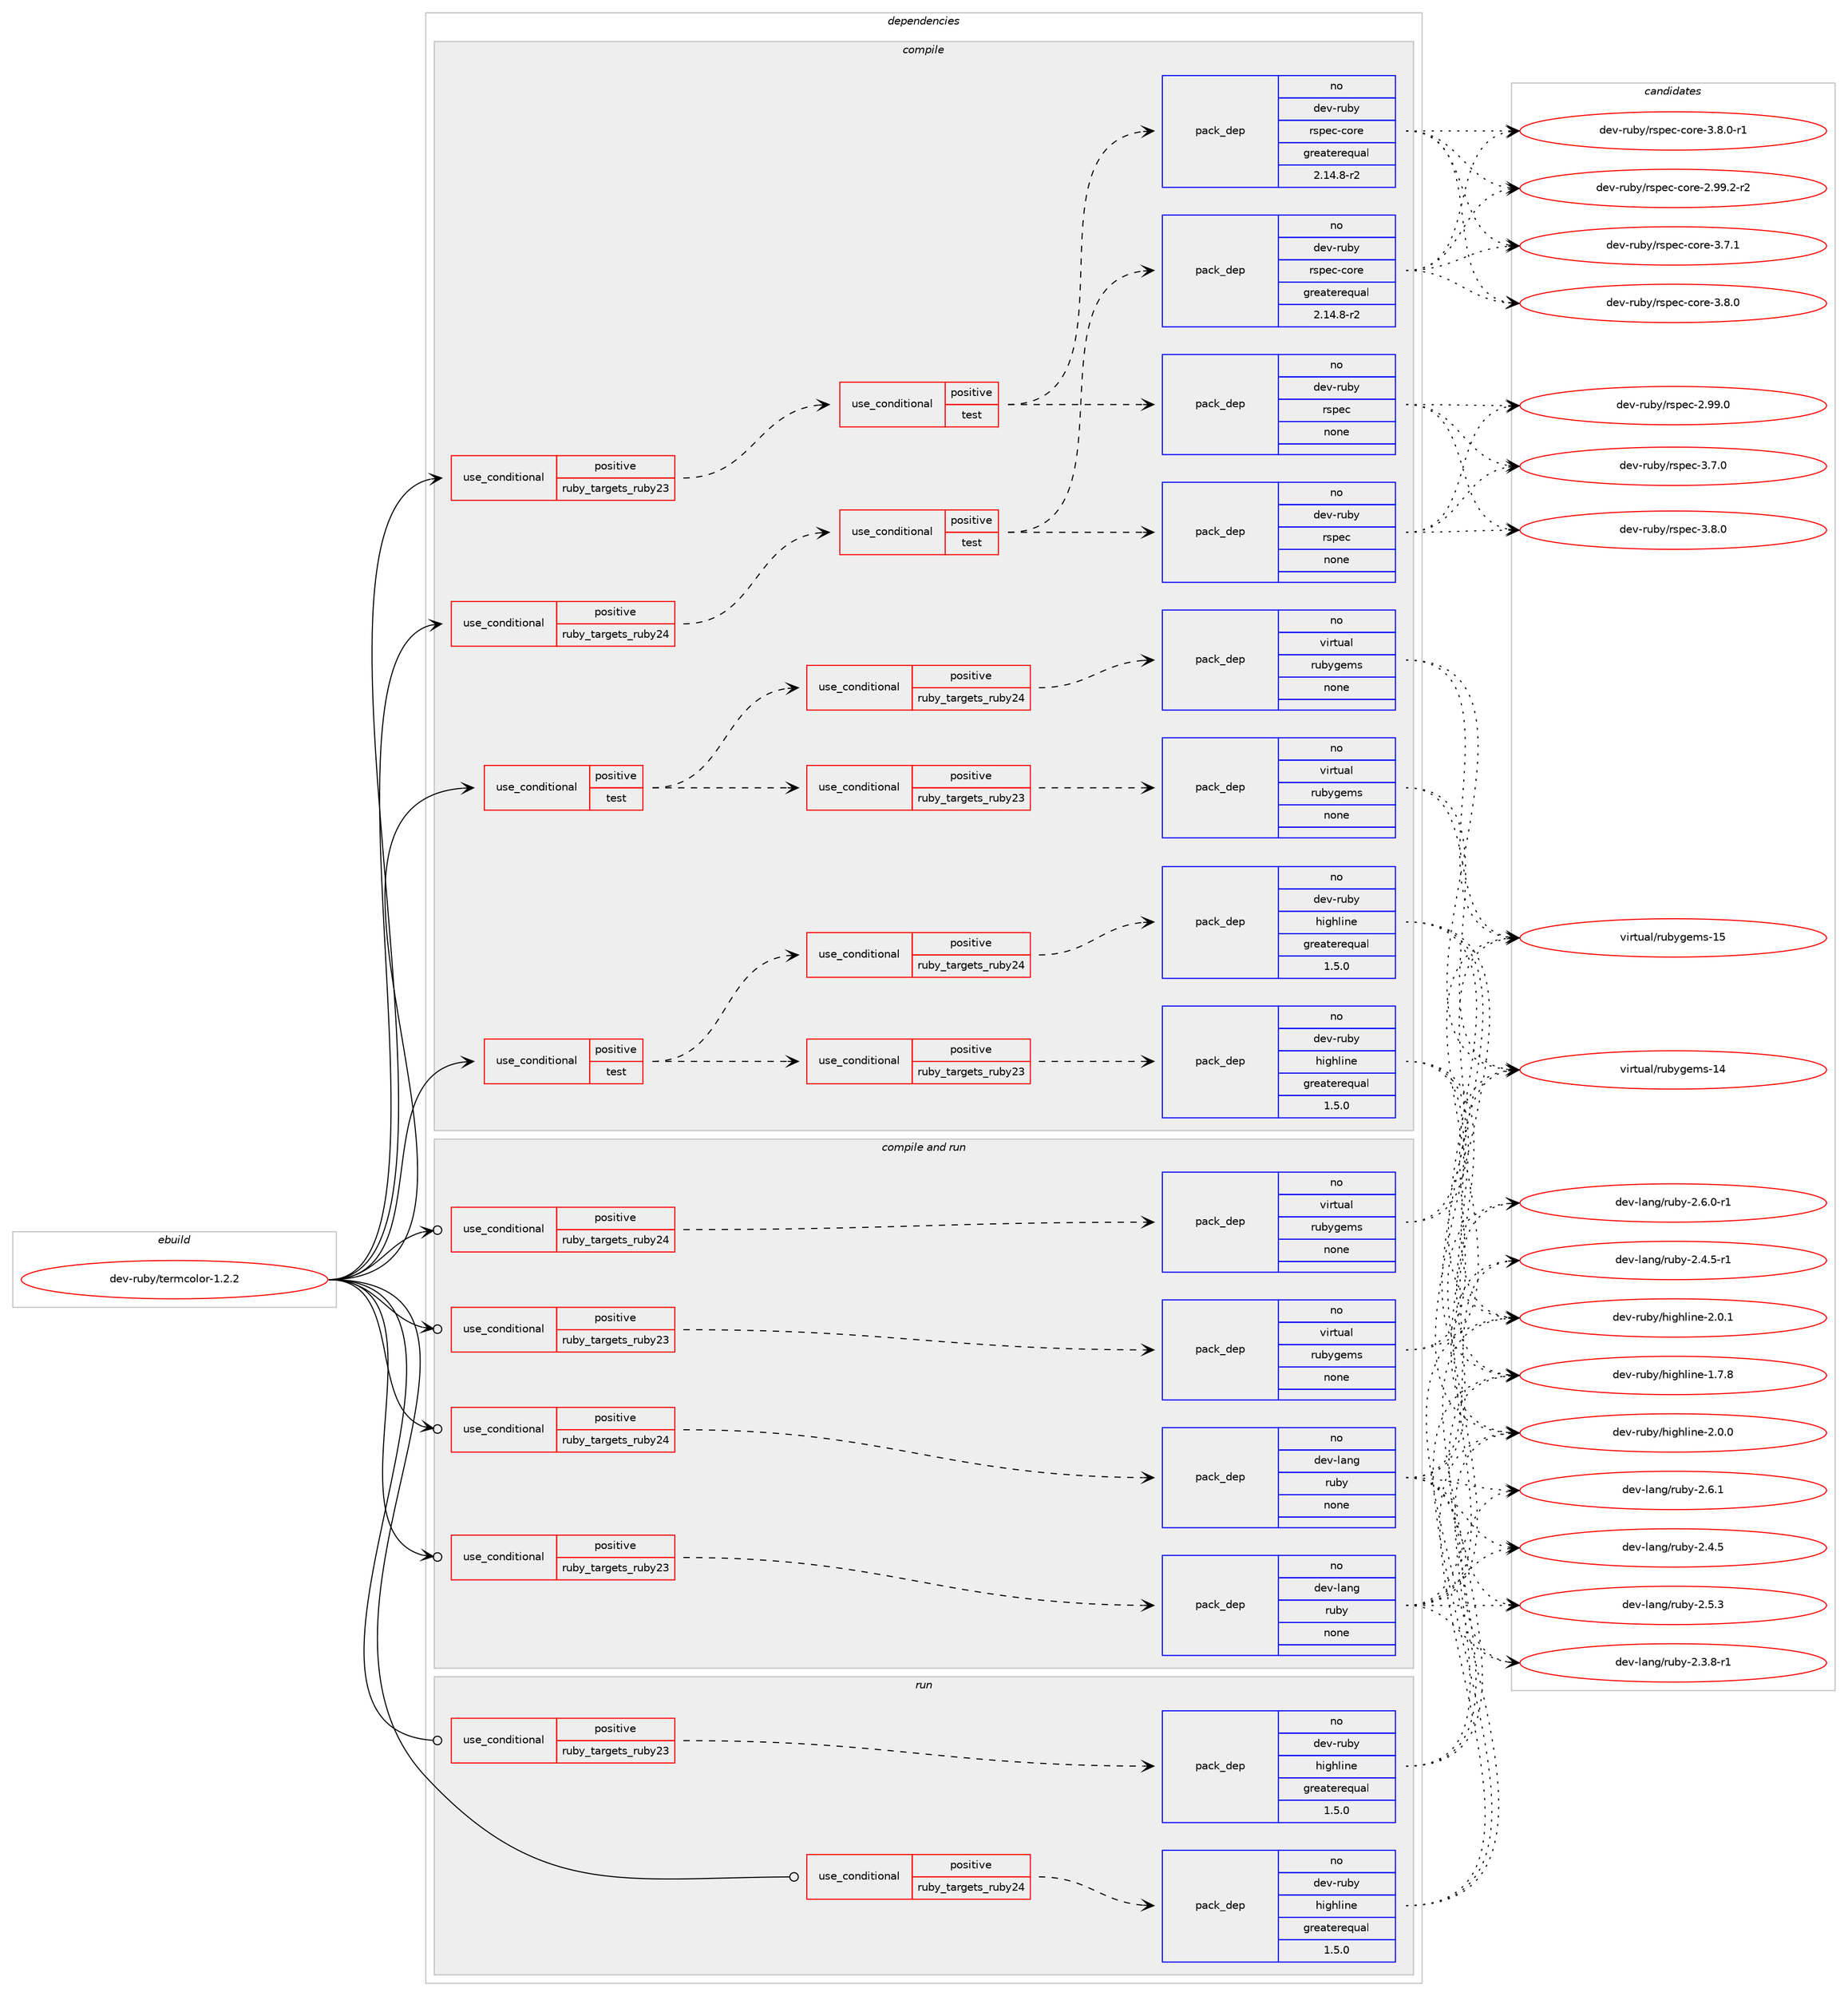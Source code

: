 digraph prolog {

# *************
# Graph options
# *************

newrank=true;
concentrate=true;
compound=true;
graph [rankdir=LR,fontname=Helvetica,fontsize=10,ranksep=1.5];#, ranksep=2.5, nodesep=0.2];
edge  [arrowhead=vee];
node  [fontname=Helvetica,fontsize=10];

# **********
# The ebuild
# **********

subgraph cluster_leftcol {
color=gray;
rank=same;
label=<<i>ebuild</i>>;
id [label="dev-ruby/termcolor-1.2.2", color=red, width=4, href="../dev-ruby/termcolor-1.2.2.svg"];
}

# ****************
# The dependencies
# ****************

subgraph cluster_midcol {
color=gray;
label=<<i>dependencies</i>>;
subgraph cluster_compile {
fillcolor="#eeeeee";
style=filled;
label=<<i>compile</i>>;
subgraph cond419808 {
dependency1532570 [label=<<TABLE BORDER="0" CELLBORDER="1" CELLSPACING="0" CELLPADDING="4"><TR><TD ROWSPAN="3" CELLPADDING="10">use_conditional</TD></TR><TR><TD>positive</TD></TR><TR><TD>ruby_targets_ruby23</TD></TR></TABLE>>, shape=none, color=red];
subgraph cond419809 {
dependency1532571 [label=<<TABLE BORDER="0" CELLBORDER="1" CELLSPACING="0" CELLPADDING="4"><TR><TD ROWSPAN="3" CELLPADDING="10">use_conditional</TD></TR><TR><TD>positive</TD></TR><TR><TD>test</TD></TR></TABLE>>, shape=none, color=red];
subgraph pack1089246 {
dependency1532572 [label=<<TABLE BORDER="0" CELLBORDER="1" CELLSPACING="0" CELLPADDING="4" WIDTH="220"><TR><TD ROWSPAN="6" CELLPADDING="30">pack_dep</TD></TR><TR><TD WIDTH="110">no</TD></TR><TR><TD>dev-ruby</TD></TR><TR><TD>rspec</TD></TR><TR><TD>none</TD></TR><TR><TD></TD></TR></TABLE>>, shape=none, color=blue];
}
dependency1532571:e -> dependency1532572:w [weight=20,style="dashed",arrowhead="vee"];
subgraph pack1089247 {
dependency1532573 [label=<<TABLE BORDER="0" CELLBORDER="1" CELLSPACING="0" CELLPADDING="4" WIDTH="220"><TR><TD ROWSPAN="6" CELLPADDING="30">pack_dep</TD></TR><TR><TD WIDTH="110">no</TD></TR><TR><TD>dev-ruby</TD></TR><TR><TD>rspec-core</TD></TR><TR><TD>greaterequal</TD></TR><TR><TD>2.14.8-r2</TD></TR></TABLE>>, shape=none, color=blue];
}
dependency1532571:e -> dependency1532573:w [weight=20,style="dashed",arrowhead="vee"];
}
dependency1532570:e -> dependency1532571:w [weight=20,style="dashed",arrowhead="vee"];
}
id:e -> dependency1532570:w [weight=20,style="solid",arrowhead="vee"];
subgraph cond419810 {
dependency1532574 [label=<<TABLE BORDER="0" CELLBORDER="1" CELLSPACING="0" CELLPADDING="4"><TR><TD ROWSPAN="3" CELLPADDING="10">use_conditional</TD></TR><TR><TD>positive</TD></TR><TR><TD>ruby_targets_ruby24</TD></TR></TABLE>>, shape=none, color=red];
subgraph cond419811 {
dependency1532575 [label=<<TABLE BORDER="0" CELLBORDER="1" CELLSPACING="0" CELLPADDING="4"><TR><TD ROWSPAN="3" CELLPADDING="10">use_conditional</TD></TR><TR><TD>positive</TD></TR><TR><TD>test</TD></TR></TABLE>>, shape=none, color=red];
subgraph pack1089248 {
dependency1532576 [label=<<TABLE BORDER="0" CELLBORDER="1" CELLSPACING="0" CELLPADDING="4" WIDTH="220"><TR><TD ROWSPAN="6" CELLPADDING="30">pack_dep</TD></TR><TR><TD WIDTH="110">no</TD></TR><TR><TD>dev-ruby</TD></TR><TR><TD>rspec</TD></TR><TR><TD>none</TD></TR><TR><TD></TD></TR></TABLE>>, shape=none, color=blue];
}
dependency1532575:e -> dependency1532576:w [weight=20,style="dashed",arrowhead="vee"];
subgraph pack1089249 {
dependency1532577 [label=<<TABLE BORDER="0" CELLBORDER="1" CELLSPACING="0" CELLPADDING="4" WIDTH="220"><TR><TD ROWSPAN="6" CELLPADDING="30">pack_dep</TD></TR><TR><TD WIDTH="110">no</TD></TR><TR><TD>dev-ruby</TD></TR><TR><TD>rspec-core</TD></TR><TR><TD>greaterequal</TD></TR><TR><TD>2.14.8-r2</TD></TR></TABLE>>, shape=none, color=blue];
}
dependency1532575:e -> dependency1532577:w [weight=20,style="dashed",arrowhead="vee"];
}
dependency1532574:e -> dependency1532575:w [weight=20,style="dashed",arrowhead="vee"];
}
id:e -> dependency1532574:w [weight=20,style="solid",arrowhead="vee"];
subgraph cond419812 {
dependency1532578 [label=<<TABLE BORDER="0" CELLBORDER="1" CELLSPACING="0" CELLPADDING="4"><TR><TD ROWSPAN="3" CELLPADDING="10">use_conditional</TD></TR><TR><TD>positive</TD></TR><TR><TD>test</TD></TR></TABLE>>, shape=none, color=red];
subgraph cond419813 {
dependency1532579 [label=<<TABLE BORDER="0" CELLBORDER="1" CELLSPACING="0" CELLPADDING="4"><TR><TD ROWSPAN="3" CELLPADDING="10">use_conditional</TD></TR><TR><TD>positive</TD></TR><TR><TD>ruby_targets_ruby23</TD></TR></TABLE>>, shape=none, color=red];
subgraph pack1089250 {
dependency1532580 [label=<<TABLE BORDER="0" CELLBORDER="1" CELLSPACING="0" CELLPADDING="4" WIDTH="220"><TR><TD ROWSPAN="6" CELLPADDING="30">pack_dep</TD></TR><TR><TD WIDTH="110">no</TD></TR><TR><TD>dev-ruby</TD></TR><TR><TD>highline</TD></TR><TR><TD>greaterequal</TD></TR><TR><TD>1.5.0</TD></TR></TABLE>>, shape=none, color=blue];
}
dependency1532579:e -> dependency1532580:w [weight=20,style="dashed",arrowhead="vee"];
}
dependency1532578:e -> dependency1532579:w [weight=20,style="dashed",arrowhead="vee"];
subgraph cond419814 {
dependency1532581 [label=<<TABLE BORDER="0" CELLBORDER="1" CELLSPACING="0" CELLPADDING="4"><TR><TD ROWSPAN="3" CELLPADDING="10">use_conditional</TD></TR><TR><TD>positive</TD></TR><TR><TD>ruby_targets_ruby24</TD></TR></TABLE>>, shape=none, color=red];
subgraph pack1089251 {
dependency1532582 [label=<<TABLE BORDER="0" CELLBORDER="1" CELLSPACING="0" CELLPADDING="4" WIDTH="220"><TR><TD ROWSPAN="6" CELLPADDING="30">pack_dep</TD></TR><TR><TD WIDTH="110">no</TD></TR><TR><TD>dev-ruby</TD></TR><TR><TD>highline</TD></TR><TR><TD>greaterequal</TD></TR><TR><TD>1.5.0</TD></TR></TABLE>>, shape=none, color=blue];
}
dependency1532581:e -> dependency1532582:w [weight=20,style="dashed",arrowhead="vee"];
}
dependency1532578:e -> dependency1532581:w [weight=20,style="dashed",arrowhead="vee"];
}
id:e -> dependency1532578:w [weight=20,style="solid",arrowhead="vee"];
subgraph cond419815 {
dependency1532583 [label=<<TABLE BORDER="0" CELLBORDER="1" CELLSPACING="0" CELLPADDING="4"><TR><TD ROWSPAN="3" CELLPADDING="10">use_conditional</TD></TR><TR><TD>positive</TD></TR><TR><TD>test</TD></TR></TABLE>>, shape=none, color=red];
subgraph cond419816 {
dependency1532584 [label=<<TABLE BORDER="0" CELLBORDER="1" CELLSPACING="0" CELLPADDING="4"><TR><TD ROWSPAN="3" CELLPADDING="10">use_conditional</TD></TR><TR><TD>positive</TD></TR><TR><TD>ruby_targets_ruby23</TD></TR></TABLE>>, shape=none, color=red];
subgraph pack1089252 {
dependency1532585 [label=<<TABLE BORDER="0" CELLBORDER="1" CELLSPACING="0" CELLPADDING="4" WIDTH="220"><TR><TD ROWSPAN="6" CELLPADDING="30">pack_dep</TD></TR><TR><TD WIDTH="110">no</TD></TR><TR><TD>virtual</TD></TR><TR><TD>rubygems</TD></TR><TR><TD>none</TD></TR><TR><TD></TD></TR></TABLE>>, shape=none, color=blue];
}
dependency1532584:e -> dependency1532585:w [weight=20,style="dashed",arrowhead="vee"];
}
dependency1532583:e -> dependency1532584:w [weight=20,style="dashed",arrowhead="vee"];
subgraph cond419817 {
dependency1532586 [label=<<TABLE BORDER="0" CELLBORDER="1" CELLSPACING="0" CELLPADDING="4"><TR><TD ROWSPAN="3" CELLPADDING="10">use_conditional</TD></TR><TR><TD>positive</TD></TR><TR><TD>ruby_targets_ruby24</TD></TR></TABLE>>, shape=none, color=red];
subgraph pack1089253 {
dependency1532587 [label=<<TABLE BORDER="0" CELLBORDER="1" CELLSPACING="0" CELLPADDING="4" WIDTH="220"><TR><TD ROWSPAN="6" CELLPADDING="30">pack_dep</TD></TR><TR><TD WIDTH="110">no</TD></TR><TR><TD>virtual</TD></TR><TR><TD>rubygems</TD></TR><TR><TD>none</TD></TR><TR><TD></TD></TR></TABLE>>, shape=none, color=blue];
}
dependency1532586:e -> dependency1532587:w [weight=20,style="dashed",arrowhead="vee"];
}
dependency1532583:e -> dependency1532586:w [weight=20,style="dashed",arrowhead="vee"];
}
id:e -> dependency1532583:w [weight=20,style="solid",arrowhead="vee"];
}
subgraph cluster_compileandrun {
fillcolor="#eeeeee";
style=filled;
label=<<i>compile and run</i>>;
subgraph cond419818 {
dependency1532588 [label=<<TABLE BORDER="0" CELLBORDER="1" CELLSPACING="0" CELLPADDING="4"><TR><TD ROWSPAN="3" CELLPADDING="10">use_conditional</TD></TR><TR><TD>positive</TD></TR><TR><TD>ruby_targets_ruby23</TD></TR></TABLE>>, shape=none, color=red];
subgraph pack1089254 {
dependency1532589 [label=<<TABLE BORDER="0" CELLBORDER="1" CELLSPACING="0" CELLPADDING="4" WIDTH="220"><TR><TD ROWSPAN="6" CELLPADDING="30">pack_dep</TD></TR><TR><TD WIDTH="110">no</TD></TR><TR><TD>dev-lang</TD></TR><TR><TD>ruby</TD></TR><TR><TD>none</TD></TR><TR><TD></TD></TR></TABLE>>, shape=none, color=blue];
}
dependency1532588:e -> dependency1532589:w [weight=20,style="dashed",arrowhead="vee"];
}
id:e -> dependency1532588:w [weight=20,style="solid",arrowhead="odotvee"];
subgraph cond419819 {
dependency1532590 [label=<<TABLE BORDER="0" CELLBORDER="1" CELLSPACING="0" CELLPADDING="4"><TR><TD ROWSPAN="3" CELLPADDING="10">use_conditional</TD></TR><TR><TD>positive</TD></TR><TR><TD>ruby_targets_ruby23</TD></TR></TABLE>>, shape=none, color=red];
subgraph pack1089255 {
dependency1532591 [label=<<TABLE BORDER="0" CELLBORDER="1" CELLSPACING="0" CELLPADDING="4" WIDTH="220"><TR><TD ROWSPAN="6" CELLPADDING="30">pack_dep</TD></TR><TR><TD WIDTH="110">no</TD></TR><TR><TD>virtual</TD></TR><TR><TD>rubygems</TD></TR><TR><TD>none</TD></TR><TR><TD></TD></TR></TABLE>>, shape=none, color=blue];
}
dependency1532590:e -> dependency1532591:w [weight=20,style="dashed",arrowhead="vee"];
}
id:e -> dependency1532590:w [weight=20,style="solid",arrowhead="odotvee"];
subgraph cond419820 {
dependency1532592 [label=<<TABLE BORDER="0" CELLBORDER="1" CELLSPACING="0" CELLPADDING="4"><TR><TD ROWSPAN="3" CELLPADDING="10">use_conditional</TD></TR><TR><TD>positive</TD></TR><TR><TD>ruby_targets_ruby24</TD></TR></TABLE>>, shape=none, color=red];
subgraph pack1089256 {
dependency1532593 [label=<<TABLE BORDER="0" CELLBORDER="1" CELLSPACING="0" CELLPADDING="4" WIDTH="220"><TR><TD ROWSPAN="6" CELLPADDING="30">pack_dep</TD></TR><TR><TD WIDTH="110">no</TD></TR><TR><TD>dev-lang</TD></TR><TR><TD>ruby</TD></TR><TR><TD>none</TD></TR><TR><TD></TD></TR></TABLE>>, shape=none, color=blue];
}
dependency1532592:e -> dependency1532593:w [weight=20,style="dashed",arrowhead="vee"];
}
id:e -> dependency1532592:w [weight=20,style="solid",arrowhead="odotvee"];
subgraph cond419821 {
dependency1532594 [label=<<TABLE BORDER="0" CELLBORDER="1" CELLSPACING="0" CELLPADDING="4"><TR><TD ROWSPAN="3" CELLPADDING="10">use_conditional</TD></TR><TR><TD>positive</TD></TR><TR><TD>ruby_targets_ruby24</TD></TR></TABLE>>, shape=none, color=red];
subgraph pack1089257 {
dependency1532595 [label=<<TABLE BORDER="0" CELLBORDER="1" CELLSPACING="0" CELLPADDING="4" WIDTH="220"><TR><TD ROWSPAN="6" CELLPADDING="30">pack_dep</TD></TR><TR><TD WIDTH="110">no</TD></TR><TR><TD>virtual</TD></TR><TR><TD>rubygems</TD></TR><TR><TD>none</TD></TR><TR><TD></TD></TR></TABLE>>, shape=none, color=blue];
}
dependency1532594:e -> dependency1532595:w [weight=20,style="dashed",arrowhead="vee"];
}
id:e -> dependency1532594:w [weight=20,style="solid",arrowhead="odotvee"];
}
subgraph cluster_run {
fillcolor="#eeeeee";
style=filled;
label=<<i>run</i>>;
subgraph cond419822 {
dependency1532596 [label=<<TABLE BORDER="0" CELLBORDER="1" CELLSPACING="0" CELLPADDING="4"><TR><TD ROWSPAN="3" CELLPADDING="10">use_conditional</TD></TR><TR><TD>positive</TD></TR><TR><TD>ruby_targets_ruby23</TD></TR></TABLE>>, shape=none, color=red];
subgraph pack1089258 {
dependency1532597 [label=<<TABLE BORDER="0" CELLBORDER="1" CELLSPACING="0" CELLPADDING="4" WIDTH="220"><TR><TD ROWSPAN="6" CELLPADDING="30">pack_dep</TD></TR><TR><TD WIDTH="110">no</TD></TR><TR><TD>dev-ruby</TD></TR><TR><TD>highline</TD></TR><TR><TD>greaterequal</TD></TR><TR><TD>1.5.0</TD></TR></TABLE>>, shape=none, color=blue];
}
dependency1532596:e -> dependency1532597:w [weight=20,style="dashed",arrowhead="vee"];
}
id:e -> dependency1532596:w [weight=20,style="solid",arrowhead="odot"];
subgraph cond419823 {
dependency1532598 [label=<<TABLE BORDER="0" CELLBORDER="1" CELLSPACING="0" CELLPADDING="4"><TR><TD ROWSPAN="3" CELLPADDING="10">use_conditional</TD></TR><TR><TD>positive</TD></TR><TR><TD>ruby_targets_ruby24</TD></TR></TABLE>>, shape=none, color=red];
subgraph pack1089259 {
dependency1532599 [label=<<TABLE BORDER="0" CELLBORDER="1" CELLSPACING="0" CELLPADDING="4" WIDTH="220"><TR><TD ROWSPAN="6" CELLPADDING="30">pack_dep</TD></TR><TR><TD WIDTH="110">no</TD></TR><TR><TD>dev-ruby</TD></TR><TR><TD>highline</TD></TR><TR><TD>greaterequal</TD></TR><TR><TD>1.5.0</TD></TR></TABLE>>, shape=none, color=blue];
}
dependency1532598:e -> dependency1532599:w [weight=20,style="dashed",arrowhead="vee"];
}
id:e -> dependency1532598:w [weight=20,style="solid",arrowhead="odot"];
}
}

# **************
# The candidates
# **************

subgraph cluster_choices {
rank=same;
color=gray;
label=<<i>candidates</i>>;

subgraph choice1089246 {
color=black;
nodesep=1;
choice1001011184511411798121471141151121019945504657574648 [label="dev-ruby/rspec-2.99.0", color=red, width=4,href="../dev-ruby/rspec-2.99.0.svg"];
choice10010111845114117981214711411511210199455146554648 [label="dev-ruby/rspec-3.7.0", color=red, width=4,href="../dev-ruby/rspec-3.7.0.svg"];
choice10010111845114117981214711411511210199455146564648 [label="dev-ruby/rspec-3.8.0", color=red, width=4,href="../dev-ruby/rspec-3.8.0.svg"];
dependency1532572:e -> choice1001011184511411798121471141151121019945504657574648:w [style=dotted,weight="100"];
dependency1532572:e -> choice10010111845114117981214711411511210199455146554648:w [style=dotted,weight="100"];
dependency1532572:e -> choice10010111845114117981214711411511210199455146564648:w [style=dotted,weight="100"];
}
subgraph choice1089247 {
color=black;
nodesep=1;
choice100101118451141179812147114115112101994599111114101455046575746504511450 [label="dev-ruby/rspec-core-2.99.2-r2", color=red, width=4,href="../dev-ruby/rspec-core-2.99.2-r2.svg"];
choice100101118451141179812147114115112101994599111114101455146554649 [label="dev-ruby/rspec-core-3.7.1", color=red, width=4,href="../dev-ruby/rspec-core-3.7.1.svg"];
choice100101118451141179812147114115112101994599111114101455146564648 [label="dev-ruby/rspec-core-3.8.0", color=red, width=4,href="../dev-ruby/rspec-core-3.8.0.svg"];
choice1001011184511411798121471141151121019945991111141014551465646484511449 [label="dev-ruby/rspec-core-3.8.0-r1", color=red, width=4,href="../dev-ruby/rspec-core-3.8.0-r1.svg"];
dependency1532573:e -> choice100101118451141179812147114115112101994599111114101455046575746504511450:w [style=dotted,weight="100"];
dependency1532573:e -> choice100101118451141179812147114115112101994599111114101455146554649:w [style=dotted,weight="100"];
dependency1532573:e -> choice100101118451141179812147114115112101994599111114101455146564648:w [style=dotted,weight="100"];
dependency1532573:e -> choice1001011184511411798121471141151121019945991111141014551465646484511449:w [style=dotted,weight="100"];
}
subgraph choice1089248 {
color=black;
nodesep=1;
choice1001011184511411798121471141151121019945504657574648 [label="dev-ruby/rspec-2.99.0", color=red, width=4,href="../dev-ruby/rspec-2.99.0.svg"];
choice10010111845114117981214711411511210199455146554648 [label="dev-ruby/rspec-3.7.0", color=red, width=4,href="../dev-ruby/rspec-3.7.0.svg"];
choice10010111845114117981214711411511210199455146564648 [label="dev-ruby/rspec-3.8.0", color=red, width=4,href="../dev-ruby/rspec-3.8.0.svg"];
dependency1532576:e -> choice1001011184511411798121471141151121019945504657574648:w [style=dotted,weight="100"];
dependency1532576:e -> choice10010111845114117981214711411511210199455146554648:w [style=dotted,weight="100"];
dependency1532576:e -> choice10010111845114117981214711411511210199455146564648:w [style=dotted,weight="100"];
}
subgraph choice1089249 {
color=black;
nodesep=1;
choice100101118451141179812147114115112101994599111114101455046575746504511450 [label="dev-ruby/rspec-core-2.99.2-r2", color=red, width=4,href="../dev-ruby/rspec-core-2.99.2-r2.svg"];
choice100101118451141179812147114115112101994599111114101455146554649 [label="dev-ruby/rspec-core-3.7.1", color=red, width=4,href="../dev-ruby/rspec-core-3.7.1.svg"];
choice100101118451141179812147114115112101994599111114101455146564648 [label="dev-ruby/rspec-core-3.8.0", color=red, width=4,href="../dev-ruby/rspec-core-3.8.0.svg"];
choice1001011184511411798121471141151121019945991111141014551465646484511449 [label="dev-ruby/rspec-core-3.8.0-r1", color=red, width=4,href="../dev-ruby/rspec-core-3.8.0-r1.svg"];
dependency1532577:e -> choice100101118451141179812147114115112101994599111114101455046575746504511450:w [style=dotted,weight="100"];
dependency1532577:e -> choice100101118451141179812147114115112101994599111114101455146554649:w [style=dotted,weight="100"];
dependency1532577:e -> choice100101118451141179812147114115112101994599111114101455146564648:w [style=dotted,weight="100"];
dependency1532577:e -> choice1001011184511411798121471141151121019945991111141014551465646484511449:w [style=dotted,weight="100"];
}
subgraph choice1089250 {
color=black;
nodesep=1;
choice100101118451141179812147104105103104108105110101454946554656 [label="dev-ruby/highline-1.7.8", color=red, width=4,href="../dev-ruby/highline-1.7.8.svg"];
choice100101118451141179812147104105103104108105110101455046484648 [label="dev-ruby/highline-2.0.0", color=red, width=4,href="../dev-ruby/highline-2.0.0.svg"];
choice100101118451141179812147104105103104108105110101455046484649 [label="dev-ruby/highline-2.0.1", color=red, width=4,href="../dev-ruby/highline-2.0.1.svg"];
dependency1532580:e -> choice100101118451141179812147104105103104108105110101454946554656:w [style=dotted,weight="100"];
dependency1532580:e -> choice100101118451141179812147104105103104108105110101455046484648:w [style=dotted,weight="100"];
dependency1532580:e -> choice100101118451141179812147104105103104108105110101455046484649:w [style=dotted,weight="100"];
}
subgraph choice1089251 {
color=black;
nodesep=1;
choice100101118451141179812147104105103104108105110101454946554656 [label="dev-ruby/highline-1.7.8", color=red, width=4,href="../dev-ruby/highline-1.7.8.svg"];
choice100101118451141179812147104105103104108105110101455046484648 [label="dev-ruby/highline-2.0.0", color=red, width=4,href="../dev-ruby/highline-2.0.0.svg"];
choice100101118451141179812147104105103104108105110101455046484649 [label="dev-ruby/highline-2.0.1", color=red, width=4,href="../dev-ruby/highline-2.0.1.svg"];
dependency1532582:e -> choice100101118451141179812147104105103104108105110101454946554656:w [style=dotted,weight="100"];
dependency1532582:e -> choice100101118451141179812147104105103104108105110101455046484648:w [style=dotted,weight="100"];
dependency1532582:e -> choice100101118451141179812147104105103104108105110101455046484649:w [style=dotted,weight="100"];
}
subgraph choice1089252 {
color=black;
nodesep=1;
choice118105114116117971084711411798121103101109115454952 [label="virtual/rubygems-14", color=red, width=4,href="../virtual/rubygems-14.svg"];
choice118105114116117971084711411798121103101109115454953 [label="virtual/rubygems-15", color=red, width=4,href="../virtual/rubygems-15.svg"];
dependency1532585:e -> choice118105114116117971084711411798121103101109115454952:w [style=dotted,weight="100"];
dependency1532585:e -> choice118105114116117971084711411798121103101109115454953:w [style=dotted,weight="100"];
}
subgraph choice1089253 {
color=black;
nodesep=1;
choice118105114116117971084711411798121103101109115454952 [label="virtual/rubygems-14", color=red, width=4,href="../virtual/rubygems-14.svg"];
choice118105114116117971084711411798121103101109115454953 [label="virtual/rubygems-15", color=red, width=4,href="../virtual/rubygems-15.svg"];
dependency1532587:e -> choice118105114116117971084711411798121103101109115454952:w [style=dotted,weight="100"];
dependency1532587:e -> choice118105114116117971084711411798121103101109115454953:w [style=dotted,weight="100"];
}
subgraph choice1089254 {
color=black;
nodesep=1;
choice100101118451089711010347114117981214550465146564511449 [label="dev-lang/ruby-2.3.8-r1", color=red, width=4,href="../dev-lang/ruby-2.3.8-r1.svg"];
choice10010111845108971101034711411798121455046524653 [label="dev-lang/ruby-2.4.5", color=red, width=4,href="../dev-lang/ruby-2.4.5.svg"];
choice100101118451089711010347114117981214550465246534511449 [label="dev-lang/ruby-2.4.5-r1", color=red, width=4,href="../dev-lang/ruby-2.4.5-r1.svg"];
choice10010111845108971101034711411798121455046534651 [label="dev-lang/ruby-2.5.3", color=red, width=4,href="../dev-lang/ruby-2.5.3.svg"];
choice100101118451089711010347114117981214550465446484511449 [label="dev-lang/ruby-2.6.0-r1", color=red, width=4,href="../dev-lang/ruby-2.6.0-r1.svg"];
choice10010111845108971101034711411798121455046544649 [label="dev-lang/ruby-2.6.1", color=red, width=4,href="../dev-lang/ruby-2.6.1.svg"];
dependency1532589:e -> choice100101118451089711010347114117981214550465146564511449:w [style=dotted,weight="100"];
dependency1532589:e -> choice10010111845108971101034711411798121455046524653:w [style=dotted,weight="100"];
dependency1532589:e -> choice100101118451089711010347114117981214550465246534511449:w [style=dotted,weight="100"];
dependency1532589:e -> choice10010111845108971101034711411798121455046534651:w [style=dotted,weight="100"];
dependency1532589:e -> choice100101118451089711010347114117981214550465446484511449:w [style=dotted,weight="100"];
dependency1532589:e -> choice10010111845108971101034711411798121455046544649:w [style=dotted,weight="100"];
}
subgraph choice1089255 {
color=black;
nodesep=1;
choice118105114116117971084711411798121103101109115454952 [label="virtual/rubygems-14", color=red, width=4,href="../virtual/rubygems-14.svg"];
choice118105114116117971084711411798121103101109115454953 [label="virtual/rubygems-15", color=red, width=4,href="../virtual/rubygems-15.svg"];
dependency1532591:e -> choice118105114116117971084711411798121103101109115454952:w [style=dotted,weight="100"];
dependency1532591:e -> choice118105114116117971084711411798121103101109115454953:w [style=dotted,weight="100"];
}
subgraph choice1089256 {
color=black;
nodesep=1;
choice100101118451089711010347114117981214550465146564511449 [label="dev-lang/ruby-2.3.8-r1", color=red, width=4,href="../dev-lang/ruby-2.3.8-r1.svg"];
choice10010111845108971101034711411798121455046524653 [label="dev-lang/ruby-2.4.5", color=red, width=4,href="../dev-lang/ruby-2.4.5.svg"];
choice100101118451089711010347114117981214550465246534511449 [label="dev-lang/ruby-2.4.5-r1", color=red, width=4,href="../dev-lang/ruby-2.4.5-r1.svg"];
choice10010111845108971101034711411798121455046534651 [label="dev-lang/ruby-2.5.3", color=red, width=4,href="../dev-lang/ruby-2.5.3.svg"];
choice100101118451089711010347114117981214550465446484511449 [label="dev-lang/ruby-2.6.0-r1", color=red, width=4,href="../dev-lang/ruby-2.6.0-r1.svg"];
choice10010111845108971101034711411798121455046544649 [label="dev-lang/ruby-2.6.1", color=red, width=4,href="../dev-lang/ruby-2.6.1.svg"];
dependency1532593:e -> choice100101118451089711010347114117981214550465146564511449:w [style=dotted,weight="100"];
dependency1532593:e -> choice10010111845108971101034711411798121455046524653:w [style=dotted,weight="100"];
dependency1532593:e -> choice100101118451089711010347114117981214550465246534511449:w [style=dotted,weight="100"];
dependency1532593:e -> choice10010111845108971101034711411798121455046534651:w [style=dotted,weight="100"];
dependency1532593:e -> choice100101118451089711010347114117981214550465446484511449:w [style=dotted,weight="100"];
dependency1532593:e -> choice10010111845108971101034711411798121455046544649:w [style=dotted,weight="100"];
}
subgraph choice1089257 {
color=black;
nodesep=1;
choice118105114116117971084711411798121103101109115454952 [label="virtual/rubygems-14", color=red, width=4,href="../virtual/rubygems-14.svg"];
choice118105114116117971084711411798121103101109115454953 [label="virtual/rubygems-15", color=red, width=4,href="../virtual/rubygems-15.svg"];
dependency1532595:e -> choice118105114116117971084711411798121103101109115454952:w [style=dotted,weight="100"];
dependency1532595:e -> choice118105114116117971084711411798121103101109115454953:w [style=dotted,weight="100"];
}
subgraph choice1089258 {
color=black;
nodesep=1;
choice100101118451141179812147104105103104108105110101454946554656 [label="dev-ruby/highline-1.7.8", color=red, width=4,href="../dev-ruby/highline-1.7.8.svg"];
choice100101118451141179812147104105103104108105110101455046484648 [label="dev-ruby/highline-2.0.0", color=red, width=4,href="../dev-ruby/highline-2.0.0.svg"];
choice100101118451141179812147104105103104108105110101455046484649 [label="dev-ruby/highline-2.0.1", color=red, width=4,href="../dev-ruby/highline-2.0.1.svg"];
dependency1532597:e -> choice100101118451141179812147104105103104108105110101454946554656:w [style=dotted,weight="100"];
dependency1532597:e -> choice100101118451141179812147104105103104108105110101455046484648:w [style=dotted,weight="100"];
dependency1532597:e -> choice100101118451141179812147104105103104108105110101455046484649:w [style=dotted,weight="100"];
}
subgraph choice1089259 {
color=black;
nodesep=1;
choice100101118451141179812147104105103104108105110101454946554656 [label="dev-ruby/highline-1.7.8", color=red, width=4,href="../dev-ruby/highline-1.7.8.svg"];
choice100101118451141179812147104105103104108105110101455046484648 [label="dev-ruby/highline-2.0.0", color=red, width=4,href="../dev-ruby/highline-2.0.0.svg"];
choice100101118451141179812147104105103104108105110101455046484649 [label="dev-ruby/highline-2.0.1", color=red, width=4,href="../dev-ruby/highline-2.0.1.svg"];
dependency1532599:e -> choice100101118451141179812147104105103104108105110101454946554656:w [style=dotted,weight="100"];
dependency1532599:e -> choice100101118451141179812147104105103104108105110101455046484648:w [style=dotted,weight="100"];
dependency1532599:e -> choice100101118451141179812147104105103104108105110101455046484649:w [style=dotted,weight="100"];
}
}

}
